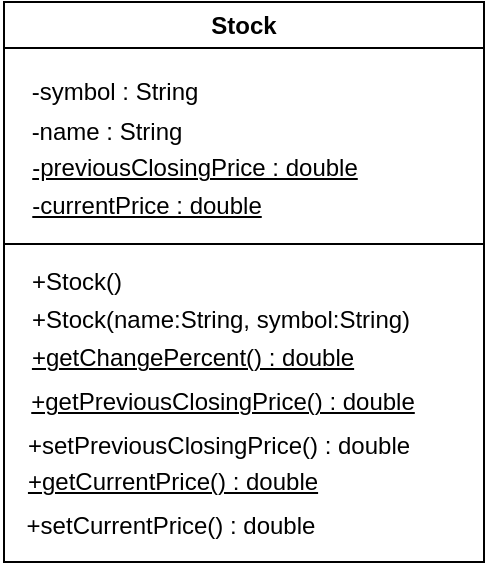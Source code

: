 <mxfile version="24.7.16">
  <diagram name="Page-1" id="EY2AdRhe_pBsfSES2OIL">
    <mxGraphModel dx="797" dy="368" grid="1" gridSize="10" guides="1" tooltips="1" connect="1" arrows="1" fold="1" page="1" pageScale="1" pageWidth="1169" pageHeight="827" math="0" shadow="0">
      <root>
        <mxCell id="0" />
        <mxCell id="1" parent="0" />
        <mxCell id="YSGS61guT7fk4eBr2PcB-1" value="Stock" style="swimlane;whiteSpace=wrap;html=1;" vertex="1" parent="1">
          <mxGeometry x="170" y="140" width="240" height="280" as="geometry" />
        </mxCell>
        <mxCell id="YSGS61guT7fk4eBr2PcB-2" value="-symbol : String" style="text;html=1;align=center;verticalAlign=middle;resizable=0;points=[];autosize=1;strokeColor=none;fillColor=none;" vertex="1" parent="YSGS61guT7fk4eBr2PcB-1">
          <mxGeometry y="30" width="110" height="30" as="geometry" />
        </mxCell>
        <mxCell id="YSGS61guT7fk4eBr2PcB-3" value="-name : String" style="text;html=1;align=center;verticalAlign=middle;resizable=0;points=[];autosize=1;strokeColor=none;fillColor=none;" vertex="1" parent="YSGS61guT7fk4eBr2PcB-1">
          <mxGeometry x="1" y="50" width="100" height="30" as="geometry" />
        </mxCell>
        <mxCell id="YSGS61guT7fk4eBr2PcB-5" value="&lt;u&gt;-currentPrice : double&lt;/u&gt;" style="text;html=1;align=center;verticalAlign=middle;resizable=0;points=[];autosize=1;strokeColor=none;fillColor=none;" vertex="1" parent="YSGS61guT7fk4eBr2PcB-1">
          <mxGeometry x="1" y="87" width="140" height="30" as="geometry" />
        </mxCell>
        <mxCell id="YSGS61guT7fk4eBr2PcB-6" value="+Stock()" style="text;html=1;align=center;verticalAlign=middle;resizable=0;points=[];autosize=1;strokeColor=none;fillColor=none;" vertex="1" parent="YSGS61guT7fk4eBr2PcB-1">
          <mxGeometry x="1" y="125" width="70" height="30" as="geometry" />
        </mxCell>
        <mxCell id="YSGS61guT7fk4eBr2PcB-7" value="+Stock(name:String, symbol:String)" style="text;html=1;align=center;verticalAlign=middle;resizable=0;points=[];autosize=1;strokeColor=none;fillColor=none;" vertex="1" parent="YSGS61guT7fk4eBr2PcB-1">
          <mxGeometry x="3" y="144" width="210" height="30" as="geometry" />
        </mxCell>
        <mxCell id="YSGS61guT7fk4eBr2PcB-4" value="&lt;u&gt;-previousClosingPrice : double&lt;/u&gt;" style="text;html=1;align=center;verticalAlign=middle;resizable=0;points=[];autosize=1;strokeColor=none;fillColor=none;" vertex="1" parent="1">
          <mxGeometry x="170" y="208" width="190" height="30" as="geometry" />
        </mxCell>
        <mxCell id="YSGS61guT7fk4eBr2PcB-8" value="" style="endArrow=none;html=1;rounded=0;" edge="1" parent="1">
          <mxGeometry width="50" height="50" relative="1" as="geometry">
            <mxPoint x="170" y="261" as="sourcePoint" />
            <mxPoint x="410" y="261" as="targetPoint" />
          </mxGeometry>
        </mxCell>
        <mxCell id="YSGS61guT7fk4eBr2PcB-11" value="+setPreviousClosingPrice() : double" style="text;html=1;align=center;verticalAlign=middle;resizable=0;points=[];autosize=1;strokeColor=none;fillColor=none;" vertex="1" parent="1">
          <mxGeometry x="172" y="347" width="210" height="30" as="geometry" />
        </mxCell>
        <mxCell id="YSGS61guT7fk4eBr2PcB-9" value="&lt;u&gt;+getChangePercent() : double&lt;/u&gt;" style="text;html=1;align=center;verticalAlign=middle;resizable=0;points=[];autosize=1;strokeColor=none;fillColor=none;" vertex="1" parent="1">
          <mxGeometry x="174" y="303" width="180" height="30" as="geometry" />
        </mxCell>
        <mxCell id="YSGS61guT7fk4eBr2PcB-10" value="&lt;u&gt;+getPreviousClosingPrice() : double&lt;/u&gt;" style="text;html=1;align=center;verticalAlign=middle;resizable=0;points=[];autosize=1;strokeColor=none;fillColor=none;" vertex="1" parent="1">
          <mxGeometry x="169" y="325" width="220" height="30" as="geometry" />
        </mxCell>
        <mxCell id="YSGS61guT7fk4eBr2PcB-12" value="&lt;u&gt;+getCurrentPrice() : double&lt;/u&gt;" style="text;html=1;align=center;verticalAlign=middle;resizable=0;points=[];autosize=1;strokeColor=none;fillColor=none;" vertex="1" parent="1">
          <mxGeometry x="169" y="365" width="170" height="30" as="geometry" />
        </mxCell>
        <mxCell id="YSGS61guT7fk4eBr2PcB-13" value="+setCurrentPrice() : double" style="text;html=1;align=center;verticalAlign=middle;resizable=0;points=[];autosize=1;strokeColor=none;fillColor=none;" vertex="1" parent="1">
          <mxGeometry x="168" y="387" width="170" height="30" as="geometry" />
        </mxCell>
      </root>
    </mxGraphModel>
  </diagram>
</mxfile>

